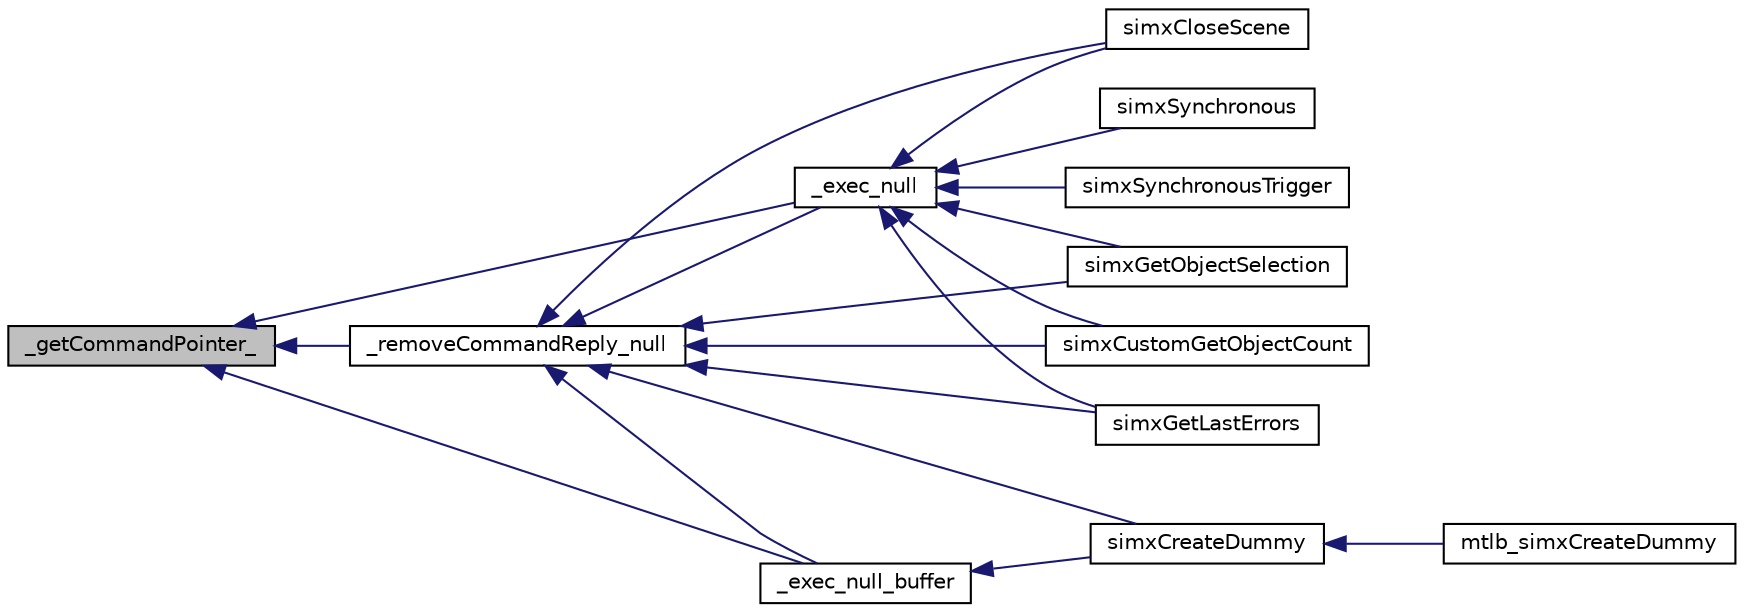 digraph "_getCommandPointer_"
{
  edge [fontname="Helvetica",fontsize="10",labelfontname="Helvetica",labelfontsize="10"];
  node [fontname="Helvetica",fontsize="10",shape=record];
  rankdir="LR";
  Node1 [label="_getCommandPointer_",height=0.2,width=0.4,color="black", fillcolor="grey75", style="filled" fontcolor="black"];
  Node1 -> Node2 [dir="back",color="midnightblue",fontsize="10",style="solid"];
  Node2 [label="_exec_null",height=0.2,width=0.4,color="black", fillcolor="white", style="filled",URL="$ext_api_8c.html#aa4d6e3e9f9ac23ef988b261edd0f1e7f"];
  Node2 -> Node3 [dir="back",color="midnightblue",fontsize="10",style="solid"];
  Node3 [label="simxSynchronousTrigger",height=0.2,width=0.4,color="black", fillcolor="white", style="filled",URL="$ext_api_8h.html#af09861c15a7b5017d37807def9529f12"];
  Node2 -> Node4 [dir="back",color="midnightblue",fontsize="10",style="solid"];
  Node4 [label="simxSynchronous",height=0.2,width=0.4,color="black", fillcolor="white", style="filled",URL="$ext_api_8h.html#a0a80c37ef777948657a62b728d9431df"];
  Node2 -> Node5 [dir="back",color="midnightblue",fontsize="10",style="solid"];
  Node5 [label="simxGetLastErrors",height=0.2,width=0.4,color="black", fillcolor="white", style="filled",URL="$ext_api_8h.html#a265b9b6d5f02dc1ef8d3f456de6ba14f"];
  Node2 -> Node6 [dir="back",color="midnightblue",fontsize="10",style="solid"];
  Node6 [label="simxCloseScene",height=0.2,width=0.4,color="black", fillcolor="white", style="filled",URL="$ext_api_8h.html#a5be48e4f55358dc8d590b4a5dbc5d40a"];
  Node2 -> Node7 [dir="back",color="midnightblue",fontsize="10",style="solid"];
  Node7 [label="simxGetObjectSelection",height=0.2,width=0.4,color="black", fillcolor="white", style="filled",URL="$ext_api_8h.html#a54a1782a88e76582bea326066d52ee36"];
  Node2 -> Node8 [dir="back",color="midnightblue",fontsize="10",style="solid"];
  Node8 [label="simxCustomGetObjectCount",height=0.2,width=0.4,color="black", fillcolor="white", style="filled",URL="$ext_api_custom_8h.html#a6b8e3e5248f60b265adfbaf84df5e314"];
  Node1 -> Node9 [dir="back",color="midnightblue",fontsize="10",style="solid"];
  Node9 [label="_exec_null_buffer",height=0.2,width=0.4,color="black", fillcolor="white", style="filled",URL="$ext_api_8c.html#a6e5bbe1e829dc2e96f74de0273e580fd"];
  Node9 -> Node10 [dir="back",color="midnightblue",fontsize="10",style="solid"];
  Node10 [label="simxCreateDummy",height=0.2,width=0.4,color="black", fillcolor="white", style="filled",URL="$ext_api_8h.html#a82649f82fdb3aeab83e5de1be27975a2"];
  Node10 -> Node11 [dir="back",color="midnightblue",fontsize="10",style="solid"];
  Node11 [label="mtlb_simxCreateDummy",height=0.2,width=0.4,color="black", fillcolor="white", style="filled",URL="$ext_api_8h.html#adc92fb4bcf2faaf19790dca5c8150afe"];
  Node1 -> Node12 [dir="back",color="midnightblue",fontsize="10",style="solid"];
  Node12 [label="_removeCommandReply_null",height=0.2,width=0.4,color="black", fillcolor="white", style="filled",URL="$ext_api_8c.html#ac569d534306369b3033e87a52c8f2e5f"];
  Node12 -> Node2 [dir="back",color="midnightblue",fontsize="10",style="solid"];
  Node12 -> Node9 [dir="back",color="midnightblue",fontsize="10",style="solid"];
  Node12 -> Node10 [dir="back",color="midnightblue",fontsize="10",style="solid"];
  Node12 -> Node5 [dir="back",color="midnightblue",fontsize="10",style="solid"];
  Node12 -> Node6 [dir="back",color="midnightblue",fontsize="10",style="solid"];
  Node12 -> Node7 [dir="back",color="midnightblue",fontsize="10",style="solid"];
  Node12 -> Node8 [dir="back",color="midnightblue",fontsize="10",style="solid"];
}
